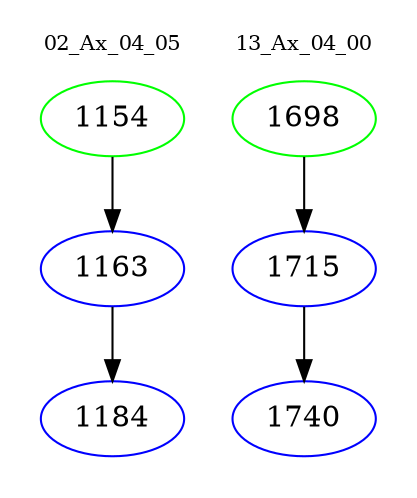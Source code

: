 digraph{
subgraph cluster_0 {
color = white
label = "02_Ax_04_05";
fontsize=10;
T0_1154 [label="1154", color="green"]
T0_1154 -> T0_1163 [color="black"]
T0_1163 [label="1163", color="blue"]
T0_1163 -> T0_1184 [color="black"]
T0_1184 [label="1184", color="blue"]
}
subgraph cluster_1 {
color = white
label = "13_Ax_04_00";
fontsize=10;
T1_1698 [label="1698", color="green"]
T1_1698 -> T1_1715 [color="black"]
T1_1715 [label="1715", color="blue"]
T1_1715 -> T1_1740 [color="black"]
T1_1740 [label="1740", color="blue"]
}
}
